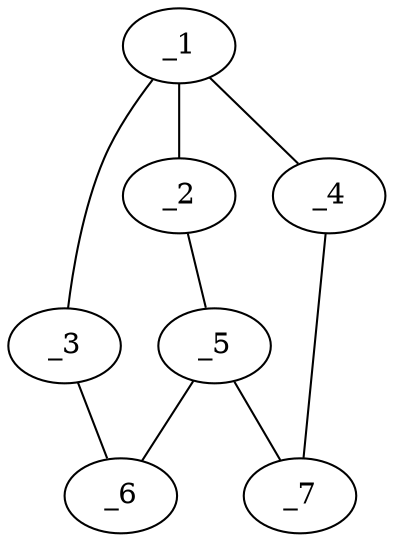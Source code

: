 graph molid295375 {
	_1	 [charge=0,
		chem=1,
		symbol="C  ",
		x="4.2321",
		y="-0.4743"];
	_2	 [charge=0,
		chem=2,
		symbol="O  ",
		x="3.7543",
		y="1.4743"];
	_1 -- _2	 [valence=1];
	_3	 [charge=0,
		chem=1,
		symbol="C  ",
		x="6.064",
		y="-1.2331"];
	_1 -- _3	 [valence=1];
	_4	 [charge=0,
		chem=1,
		symbol="C  ",
		x="2.5",
		y="-1.4743"];
	_1 -- _4	 [valence=1];
	_5	 [charge=0,
		chem=1,
		symbol="C  ",
		x="4.4909",
		y="0.4917"];
	_2 -- _5	 [valence=1];
	_6	 [charge=0,
		chem=2,
		symbol="O  ",
		x="6.3228",
		y="-0.2672"];
	_3 -- _6	 [valence=1];
	_7	 [charge=0,
		chem=2,
		symbol="O  ",
		x=2,
		y="-0.6082"];
	_4 -- _7	 [valence=1];
	_5 -- _6	 [valence=1];
	_5 -- _7	 [valence=1];
}
